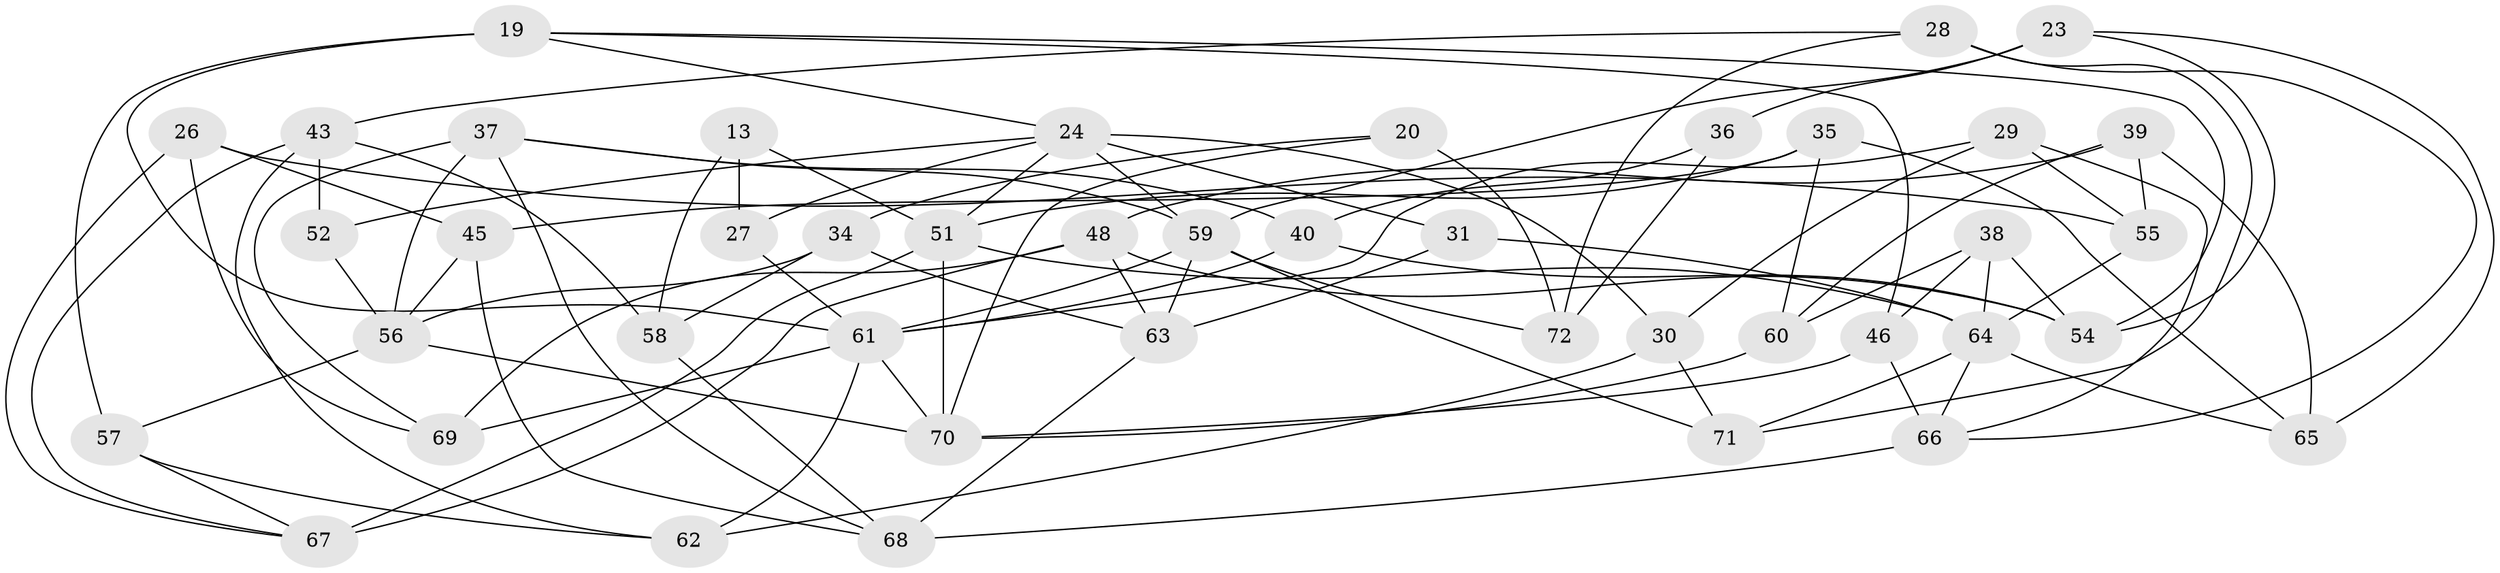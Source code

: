 // original degree distribution, {4: 1.0}
// Generated by graph-tools (version 1.1) at 2025/02/03/04/25 22:02:13]
// undirected, 43 vertices, 97 edges
graph export_dot {
graph [start="1"]
  node [color=gray90,style=filled];
  13;
  19 [super="+14"];
  20;
  23;
  24 [super="+2+7"];
  26;
  27 [super="+11"];
  28;
  29;
  30;
  31;
  34;
  35;
  36;
  37 [super="+32"];
  38;
  39;
  40;
  43 [super="+17"];
  45;
  46;
  48 [super="+3+25"];
  51 [super="+49"];
  52;
  54 [super="+47"];
  55;
  56 [super="+6+18"];
  57;
  58;
  59 [super="+8+12"];
  60;
  61 [super="+41+42"];
  62;
  63 [super="+9"];
  64 [super="+1+16"];
  65;
  66 [super="+15"];
  67 [super="+50"];
  68 [super="+22"];
  69 [super="+53"];
  70 [super="+44"];
  71;
  72 [super="+33"];
  13 -- 27 [weight=2];
  13 -- 58;
  13 -- 51;
  19 -- 57;
  19 -- 46;
  19 -- 61 [weight=2];
  19 -- 24;
  19 -- 54;
  20 -- 70;
  20 -- 34;
  20 -- 72 [weight=2];
  23 -- 65;
  23 -- 36;
  23 -- 54;
  23 -- 59;
  24 -- 30;
  24 -- 27;
  24 -- 52;
  24 -- 31;
  24 -- 59 [weight=2];
  24 -- 51;
  26 -- 55;
  26 -- 45;
  26 -- 67;
  26 -- 69;
  27 -- 61 [weight=3];
  28 -- 66;
  28 -- 43;
  28 -- 72;
  28 -- 71;
  29 -- 30;
  29 -- 55;
  29 -- 61;
  29 -- 66;
  30 -- 62;
  30 -- 71;
  31 -- 63 [weight=2];
  31 -- 64;
  34 -- 58;
  34 -- 56;
  34 -- 63;
  35 -- 45;
  35 -- 51;
  35 -- 65;
  35 -- 60;
  36 -- 72 [weight=2];
  36 -- 40;
  37 -- 40;
  37 -- 69;
  37 -- 56 [weight=2];
  37 -- 59;
  37 -- 68;
  38 -- 46;
  38 -- 60;
  38 -- 64;
  38 -- 54;
  39 -- 60;
  39 -- 65;
  39 -- 55;
  39 -- 48;
  40 -- 54;
  40 -- 61;
  43 -- 58;
  43 -- 52 [weight=2];
  43 -- 67;
  43 -- 62;
  45 -- 56;
  45 -- 68;
  46 -- 66;
  46 -- 70;
  48 -- 67 [weight=2];
  48 -- 63;
  48 -- 69 [weight=2];
  48 -- 54 [weight=2];
  51 -- 64 [weight=2];
  51 -- 67;
  51 -- 70 [weight=2];
  52 -- 56;
  55 -- 64;
  56 -- 57;
  56 -- 70 [weight=2];
  57 -- 62;
  57 -- 67;
  58 -- 68;
  59 -- 71;
  59 -- 72;
  59 -- 63;
  59 -- 61;
  60 -- 70;
  61 -- 69 [weight=2];
  61 -- 62;
  61 -- 70;
  63 -- 68;
  64 -- 71;
  64 -- 65;
  64 -- 66;
  66 -- 68 [weight=2];
}
